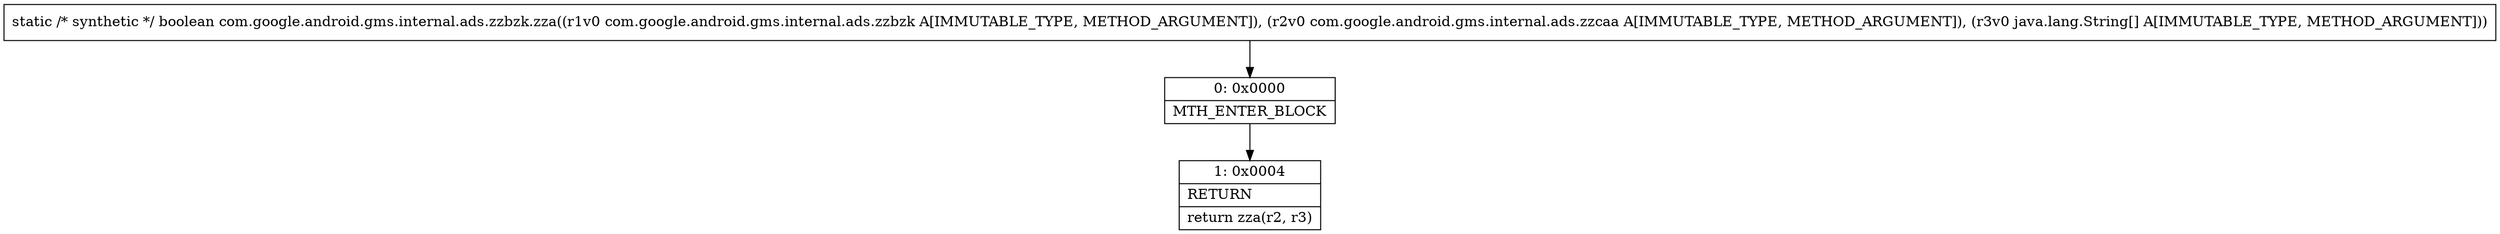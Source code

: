 digraph "CFG forcom.google.android.gms.internal.ads.zzbzk.zza(Lcom\/google\/android\/gms\/internal\/ads\/zzbzk;Lcom\/google\/android\/gms\/internal\/ads\/zzcaa;[Ljava\/lang\/String;)Z" {
Node_0 [shape=record,label="{0\:\ 0x0000|MTH_ENTER_BLOCK\l}"];
Node_1 [shape=record,label="{1\:\ 0x0004|RETURN\l|return zza(r2, r3)\l}"];
MethodNode[shape=record,label="{static \/* synthetic *\/ boolean com.google.android.gms.internal.ads.zzbzk.zza((r1v0 com.google.android.gms.internal.ads.zzbzk A[IMMUTABLE_TYPE, METHOD_ARGUMENT]), (r2v0 com.google.android.gms.internal.ads.zzcaa A[IMMUTABLE_TYPE, METHOD_ARGUMENT]), (r3v0 java.lang.String[] A[IMMUTABLE_TYPE, METHOD_ARGUMENT])) }"];
MethodNode -> Node_0;
Node_0 -> Node_1;
}

